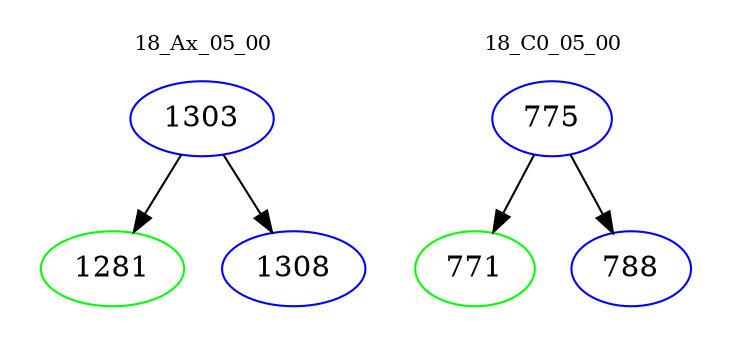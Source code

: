digraph{
subgraph cluster_0 {
color = white
label = "18_Ax_05_00";
fontsize=10;
T0_1303 [label="1303", color="blue"]
T0_1303 -> T0_1281 [color="black"]
T0_1281 [label="1281", color="green"]
T0_1303 -> T0_1308 [color="black"]
T0_1308 [label="1308", color="blue"]
}
subgraph cluster_1 {
color = white
label = "18_C0_05_00";
fontsize=10;
T1_775 [label="775", color="blue"]
T1_775 -> T1_771 [color="black"]
T1_771 [label="771", color="green"]
T1_775 -> T1_788 [color="black"]
T1_788 [label="788", color="blue"]
}
}
